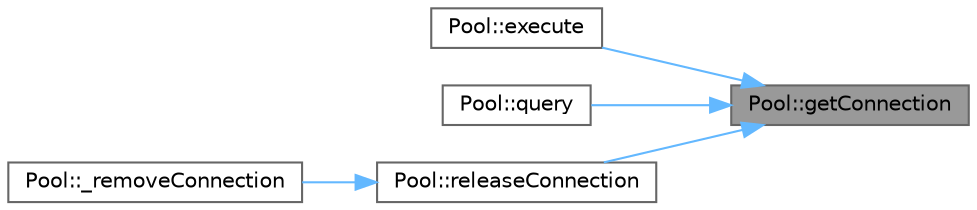 digraph "Pool::getConnection"
{
 // INTERACTIVE_SVG=YES
 // LATEX_PDF_SIZE
  bgcolor="transparent";
  edge [fontname=Helvetica,fontsize=10,labelfontname=Helvetica,labelfontsize=10];
  node [fontname=Helvetica,fontsize=10,shape=box,height=0.2,width=0.4];
  rankdir="RL";
  Node1 [id="Node000001",label="Pool::getConnection",height=0.2,width=0.4,color="gray40", fillcolor="grey60", style="filled", fontcolor="black",tooltip=" "];
  Node1 -> Node2 [id="edge1_Node000001_Node000002",dir="back",color="steelblue1",style="solid",tooltip=" "];
  Node2 [id="Node000002",label="Pool::execute",height=0.2,width=0.4,color="grey40", fillcolor="white", style="filled",URL="$df/d0e/a00800_a5c63622b4c3cb616ac5fb68f7394a8f7.html#a5c63622b4c3cb616ac5fb68f7394a8f7",tooltip=" "];
  Node1 -> Node3 [id="edge2_Node000001_Node000003",dir="back",color="steelblue1",style="solid",tooltip=" "];
  Node3 [id="Node000003",label="Pool::query",height=0.2,width=0.4,color="grey40", fillcolor="white", style="filled",URL="$df/d0e/a00800_a7b80fda4124a2c48b4c144ec125b98d8.html#a7b80fda4124a2c48b4c144ec125b98d8",tooltip=" "];
  Node1 -> Node4 [id="edge3_Node000001_Node000004",dir="back",color="steelblue1",style="solid",tooltip=" "];
  Node4 [id="Node000004",label="Pool::releaseConnection",height=0.2,width=0.4,color="grey40", fillcolor="white", style="filled",URL="$df/d0e/a00800_aec266bc42cd073847995fd266fffdc84.html#aec266bc42cd073847995fd266fffdc84",tooltip=" "];
  Node4 -> Node5 [id="edge4_Node000004_Node000005",dir="back",color="steelblue1",style="solid",tooltip=" "];
  Node5 [id="Node000005",label="Pool::_removeConnection",height=0.2,width=0.4,color="grey40", fillcolor="white", style="filled",URL="$df/d0e/a00800_a53bb021b8dbb7ded025af5ead68c4e2c.html#a53bb021b8dbb7ded025af5ead68c4e2c",tooltip=" "];
}
